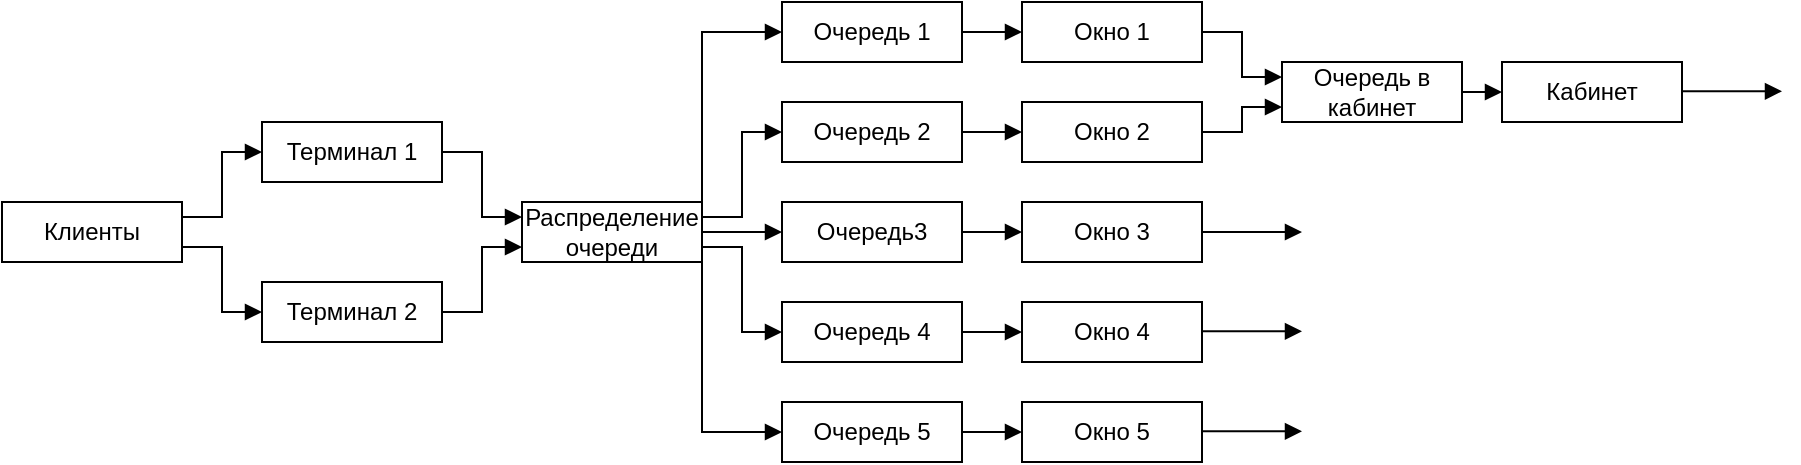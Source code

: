 <mxfile version="13.10.4" type="device"><diagram id="--XbNpJfUwshYshVy29q" name="Page-1"><mxGraphModel dx="638" dy="418" grid="1" gridSize="10" guides="1" tooltips="1" connect="1" arrows="1" fold="1" page="1" pageScale="1" pageWidth="827" pageHeight="1169" math="0" shadow="0"><root><mxCell id="0"/><mxCell id="1" parent="0"/><mxCell id="ugWoD493DLP-hromwiLU-7" value="" style="edgeStyle=orthogonalEdgeStyle;rounded=0;orthogonalLoop=1;jettySize=auto;html=1;endArrow=block;endFill=1;exitX=1;exitY=0.75;exitDx=0;exitDy=0;entryX=0;entryY=0.5;entryDx=0;entryDy=0;" parent="1" source="ugWoD493DLP-hromwiLU-2" target="ugWoD493DLP-hromwiLU-4" edge="1"><mxGeometry relative="1" as="geometry"/></mxCell><mxCell id="ugWoD493DLP-hromwiLU-10" style="edgeStyle=orthogonalEdgeStyle;rounded=0;orthogonalLoop=1;jettySize=auto;html=1;exitX=1;exitY=0.25;exitDx=0;exitDy=0;entryX=0;entryY=0.5;entryDx=0;entryDy=0;endArrow=block;endFill=1;" parent="1" source="ugWoD493DLP-hromwiLU-2" target="ugWoD493DLP-hromwiLU-3" edge="1"><mxGeometry relative="1" as="geometry"/></mxCell><mxCell id="ugWoD493DLP-hromwiLU-2" value="Клиенты" style="rounded=0;whiteSpace=wrap;html=1;" parent="1" vertex="1"><mxGeometry x="150" y="160" width="90" height="30" as="geometry"/></mxCell><mxCell id="CitzpImE6WxBVinTGRgj-4" style="edgeStyle=orthogonalEdgeStyle;rounded=0;orthogonalLoop=1;jettySize=auto;html=1;exitX=1;exitY=0.5;exitDx=0;exitDy=0;entryX=0;entryY=0.25;entryDx=0;entryDy=0;endArrow=block;endFill=1;" edge="1" parent="1" source="ugWoD493DLP-hromwiLU-3" target="ugWoD493DLP-hromwiLU-11"><mxGeometry relative="1" as="geometry"/></mxCell><mxCell id="ugWoD493DLP-hromwiLU-3" value="Терминал 1" style="rounded=0;whiteSpace=wrap;html=1;" parent="1" vertex="1"><mxGeometry x="280" y="120" width="90" height="30" as="geometry"/></mxCell><mxCell id="CitzpImE6WxBVinTGRgj-5" style="edgeStyle=orthogonalEdgeStyle;rounded=0;orthogonalLoop=1;jettySize=auto;html=1;exitX=1;exitY=0.5;exitDx=0;exitDy=0;entryX=0;entryY=0.75;entryDx=0;entryDy=0;endArrow=block;endFill=1;" edge="1" parent="1" source="ugWoD493DLP-hromwiLU-4" target="ugWoD493DLP-hromwiLU-11"><mxGeometry relative="1" as="geometry"/></mxCell><mxCell id="ugWoD493DLP-hromwiLU-4" value="Терминал 2" style="rounded=0;whiteSpace=wrap;html=1;" parent="1" vertex="1"><mxGeometry x="280" y="200" width="90" height="30" as="geometry"/></mxCell><mxCell id="CitzpImE6WxBVinTGRgj-21" value="" style="edgeStyle=orthogonalEdgeStyle;rounded=0;orthogonalLoop=1;jettySize=auto;html=1;endArrow=block;endFill=1;" edge="1" parent="1" source="ugWoD493DLP-hromwiLU-11" target="CitzpImE6WxBVinTGRgj-8"><mxGeometry relative="1" as="geometry"/></mxCell><mxCell id="CitzpImE6WxBVinTGRgj-22" style="edgeStyle=orthogonalEdgeStyle;rounded=0;orthogonalLoop=1;jettySize=auto;html=1;exitX=1;exitY=0.75;exitDx=0;exitDy=0;entryX=0;entryY=0.5;entryDx=0;entryDy=0;endArrow=block;endFill=1;" edge="1" parent="1" source="ugWoD493DLP-hromwiLU-11" target="CitzpImE6WxBVinTGRgj-9"><mxGeometry relative="1" as="geometry"/></mxCell><mxCell id="CitzpImE6WxBVinTGRgj-23" style="edgeStyle=orthogonalEdgeStyle;rounded=0;orthogonalLoop=1;jettySize=auto;html=1;exitX=1;exitY=0.25;exitDx=0;exitDy=0;entryX=0;entryY=0.5;entryDx=0;entryDy=0;endArrow=block;endFill=1;" edge="1" parent="1" source="ugWoD493DLP-hromwiLU-11" target="CitzpImE6WxBVinTGRgj-7"><mxGeometry relative="1" as="geometry"/></mxCell><mxCell id="CitzpImE6WxBVinTGRgj-24" style="edgeStyle=orthogonalEdgeStyle;rounded=0;orthogonalLoop=1;jettySize=auto;html=1;exitX=1;exitY=0;exitDx=0;exitDy=0;entryX=0;entryY=0.5;entryDx=0;entryDy=0;endArrow=block;endFill=1;" edge="1" parent="1" source="ugWoD493DLP-hromwiLU-11" target="CitzpImE6WxBVinTGRgj-6"><mxGeometry relative="1" as="geometry"/></mxCell><mxCell id="CitzpImE6WxBVinTGRgj-25" style="edgeStyle=orthogonalEdgeStyle;rounded=0;orthogonalLoop=1;jettySize=auto;html=1;exitX=1;exitY=1;exitDx=0;exitDy=0;entryX=0;entryY=0.5;entryDx=0;entryDy=0;endArrow=block;endFill=1;" edge="1" parent="1" source="ugWoD493DLP-hromwiLU-11" target="CitzpImE6WxBVinTGRgj-10"><mxGeometry relative="1" as="geometry"/></mxCell><mxCell id="ugWoD493DLP-hromwiLU-11" value="Распределение&lt;br&gt;очереди" style="rounded=0;whiteSpace=wrap;html=1;" parent="1" vertex="1"><mxGeometry x="410" y="160" width="90" height="30" as="geometry"/></mxCell><mxCell id="CitzpImE6WxBVinTGRgj-16" value="" style="edgeStyle=orthogonalEdgeStyle;rounded=0;orthogonalLoop=1;jettySize=auto;html=1;endArrow=block;endFill=1;" edge="1" parent="1" source="CitzpImE6WxBVinTGRgj-6" target="CitzpImE6WxBVinTGRgj-11"><mxGeometry relative="1" as="geometry"/></mxCell><mxCell id="CitzpImE6WxBVinTGRgj-6" value="Очередь 1" style="rounded=0;whiteSpace=wrap;html=1;" vertex="1" parent="1"><mxGeometry x="540" y="60" width="90" height="30" as="geometry"/></mxCell><mxCell id="CitzpImE6WxBVinTGRgj-17" value="" style="edgeStyle=orthogonalEdgeStyle;rounded=0;orthogonalLoop=1;jettySize=auto;html=1;endArrow=block;endFill=1;" edge="1" parent="1" source="CitzpImE6WxBVinTGRgj-7" target="CitzpImE6WxBVinTGRgj-12"><mxGeometry relative="1" as="geometry"/></mxCell><mxCell id="CitzpImE6WxBVinTGRgj-7" value="Очередь 2" style="rounded=0;whiteSpace=wrap;html=1;" vertex="1" parent="1"><mxGeometry x="540" y="110" width="90" height="30" as="geometry"/></mxCell><mxCell id="CitzpImE6WxBVinTGRgj-18" value="" style="edgeStyle=orthogonalEdgeStyle;rounded=0;orthogonalLoop=1;jettySize=auto;html=1;endArrow=block;endFill=1;" edge="1" parent="1" source="CitzpImE6WxBVinTGRgj-8" target="CitzpImE6WxBVinTGRgj-13"><mxGeometry relative="1" as="geometry"/></mxCell><mxCell id="CitzpImE6WxBVinTGRgj-8" value="Очередь3" style="rounded=0;whiteSpace=wrap;html=1;" vertex="1" parent="1"><mxGeometry x="540" y="160" width="90" height="30" as="geometry"/></mxCell><mxCell id="CitzpImE6WxBVinTGRgj-19" value="" style="edgeStyle=orthogonalEdgeStyle;rounded=0;orthogonalLoop=1;jettySize=auto;html=1;endArrow=block;endFill=1;" edge="1" parent="1" source="CitzpImE6WxBVinTGRgj-9" target="CitzpImE6WxBVinTGRgj-14"><mxGeometry relative="1" as="geometry"/></mxCell><mxCell id="CitzpImE6WxBVinTGRgj-9" value="Очередь 4" style="rounded=0;whiteSpace=wrap;html=1;" vertex="1" parent="1"><mxGeometry x="540" y="210" width="90" height="30" as="geometry"/></mxCell><mxCell id="CitzpImE6WxBVinTGRgj-20" value="" style="edgeStyle=orthogonalEdgeStyle;rounded=0;orthogonalLoop=1;jettySize=auto;html=1;endArrow=block;endFill=1;" edge="1" parent="1" source="CitzpImE6WxBVinTGRgj-10" target="CitzpImE6WxBVinTGRgj-15"><mxGeometry relative="1" as="geometry"/></mxCell><mxCell id="CitzpImE6WxBVinTGRgj-10" value="Очередь 5" style="rounded=0;whiteSpace=wrap;html=1;" vertex="1" parent="1"><mxGeometry x="540" y="260" width="90" height="30" as="geometry"/></mxCell><mxCell id="CitzpImE6WxBVinTGRgj-28" style="edgeStyle=orthogonalEdgeStyle;rounded=0;orthogonalLoop=1;jettySize=auto;html=1;exitX=1;exitY=0.5;exitDx=0;exitDy=0;entryX=0;entryY=0.25;entryDx=0;entryDy=0;endArrow=block;endFill=1;" edge="1" parent="1" source="CitzpImE6WxBVinTGRgj-11" target="CitzpImE6WxBVinTGRgj-26"><mxGeometry relative="1" as="geometry"/></mxCell><mxCell id="CitzpImE6WxBVinTGRgj-11" value="Окно 1" style="rounded=0;whiteSpace=wrap;html=1;" vertex="1" parent="1"><mxGeometry x="660" y="60" width="90" height="30" as="geometry"/></mxCell><mxCell id="CitzpImE6WxBVinTGRgj-29" style="edgeStyle=orthogonalEdgeStyle;rounded=0;orthogonalLoop=1;jettySize=auto;html=1;exitX=1;exitY=0.5;exitDx=0;exitDy=0;entryX=0;entryY=0.75;entryDx=0;entryDy=0;endArrow=block;endFill=1;" edge="1" parent="1" source="CitzpImE6WxBVinTGRgj-12" target="CitzpImE6WxBVinTGRgj-26"><mxGeometry relative="1" as="geometry"/></mxCell><mxCell id="CitzpImE6WxBVinTGRgj-12" value="Окно 2" style="rounded=0;whiteSpace=wrap;html=1;" vertex="1" parent="1"><mxGeometry x="660" y="110" width="90" height="30" as="geometry"/></mxCell><mxCell id="CitzpImE6WxBVinTGRgj-13" value="Окно 3" style="rounded=0;whiteSpace=wrap;html=1;" vertex="1" parent="1"><mxGeometry x="660" y="160" width="90" height="30" as="geometry"/></mxCell><mxCell id="CitzpImE6WxBVinTGRgj-14" value="Окно 4" style="rounded=0;whiteSpace=wrap;html=1;" vertex="1" parent="1"><mxGeometry x="660" y="210" width="90" height="30" as="geometry"/></mxCell><mxCell id="CitzpImE6WxBVinTGRgj-15" value="Окно 5" style="rounded=0;whiteSpace=wrap;html=1;" vertex="1" parent="1"><mxGeometry x="660" y="260" width="90" height="30" as="geometry"/></mxCell><mxCell id="CitzpImE6WxBVinTGRgj-30" style="edgeStyle=orthogonalEdgeStyle;rounded=0;orthogonalLoop=1;jettySize=auto;html=1;exitX=1;exitY=0.5;exitDx=0;exitDy=0;entryX=0;entryY=0.5;entryDx=0;entryDy=0;endArrow=block;endFill=1;" edge="1" parent="1" source="CitzpImE6WxBVinTGRgj-26" target="CitzpImE6WxBVinTGRgj-27"><mxGeometry relative="1" as="geometry"/></mxCell><mxCell id="CitzpImE6WxBVinTGRgj-26" value="Очередь в&lt;br&gt;кабинет" style="rounded=0;whiteSpace=wrap;html=1;" vertex="1" parent="1"><mxGeometry x="790" y="90" width="90" height="30" as="geometry"/></mxCell><mxCell id="CitzpImE6WxBVinTGRgj-27" value="Кабинет" style="rounded=0;whiteSpace=wrap;html=1;" vertex="1" parent="1"><mxGeometry x="900" y="90" width="90" height="30" as="geometry"/></mxCell><mxCell id="CitzpImE6WxBVinTGRgj-31" value="" style="endArrow=block;html=1;exitX=1;exitY=0.5;exitDx=0;exitDy=0;endFill=1;" edge="1" parent="1" source="CitzpImE6WxBVinTGRgj-13"><mxGeometry width="50" height="50" relative="1" as="geometry"><mxPoint x="770" y="260" as="sourcePoint"/><mxPoint x="800" y="175" as="targetPoint"/></mxGeometry></mxCell><mxCell id="CitzpImE6WxBVinTGRgj-32" value="" style="endArrow=block;html=1;exitX=1;exitY=0.5;exitDx=0;exitDy=0;endFill=1;" edge="1" parent="1"><mxGeometry width="50" height="50" relative="1" as="geometry"><mxPoint x="750" y="224.66" as="sourcePoint"/><mxPoint x="800" y="224.66" as="targetPoint"/></mxGeometry></mxCell><mxCell id="CitzpImE6WxBVinTGRgj-33" value="" style="endArrow=block;html=1;exitX=1;exitY=0.5;exitDx=0;exitDy=0;endFill=1;" edge="1" parent="1"><mxGeometry width="50" height="50" relative="1" as="geometry"><mxPoint x="750" y="274.66" as="sourcePoint"/><mxPoint x="800" y="274.66" as="targetPoint"/></mxGeometry></mxCell><mxCell id="CitzpImE6WxBVinTGRgj-34" value="" style="endArrow=block;html=1;exitX=1;exitY=0.5;exitDx=0;exitDy=0;endFill=1;" edge="1" parent="1"><mxGeometry width="50" height="50" relative="1" as="geometry"><mxPoint x="990" y="104.66" as="sourcePoint"/><mxPoint x="1040" y="104.66" as="targetPoint"/></mxGeometry></mxCell></root></mxGraphModel></diagram></mxfile>